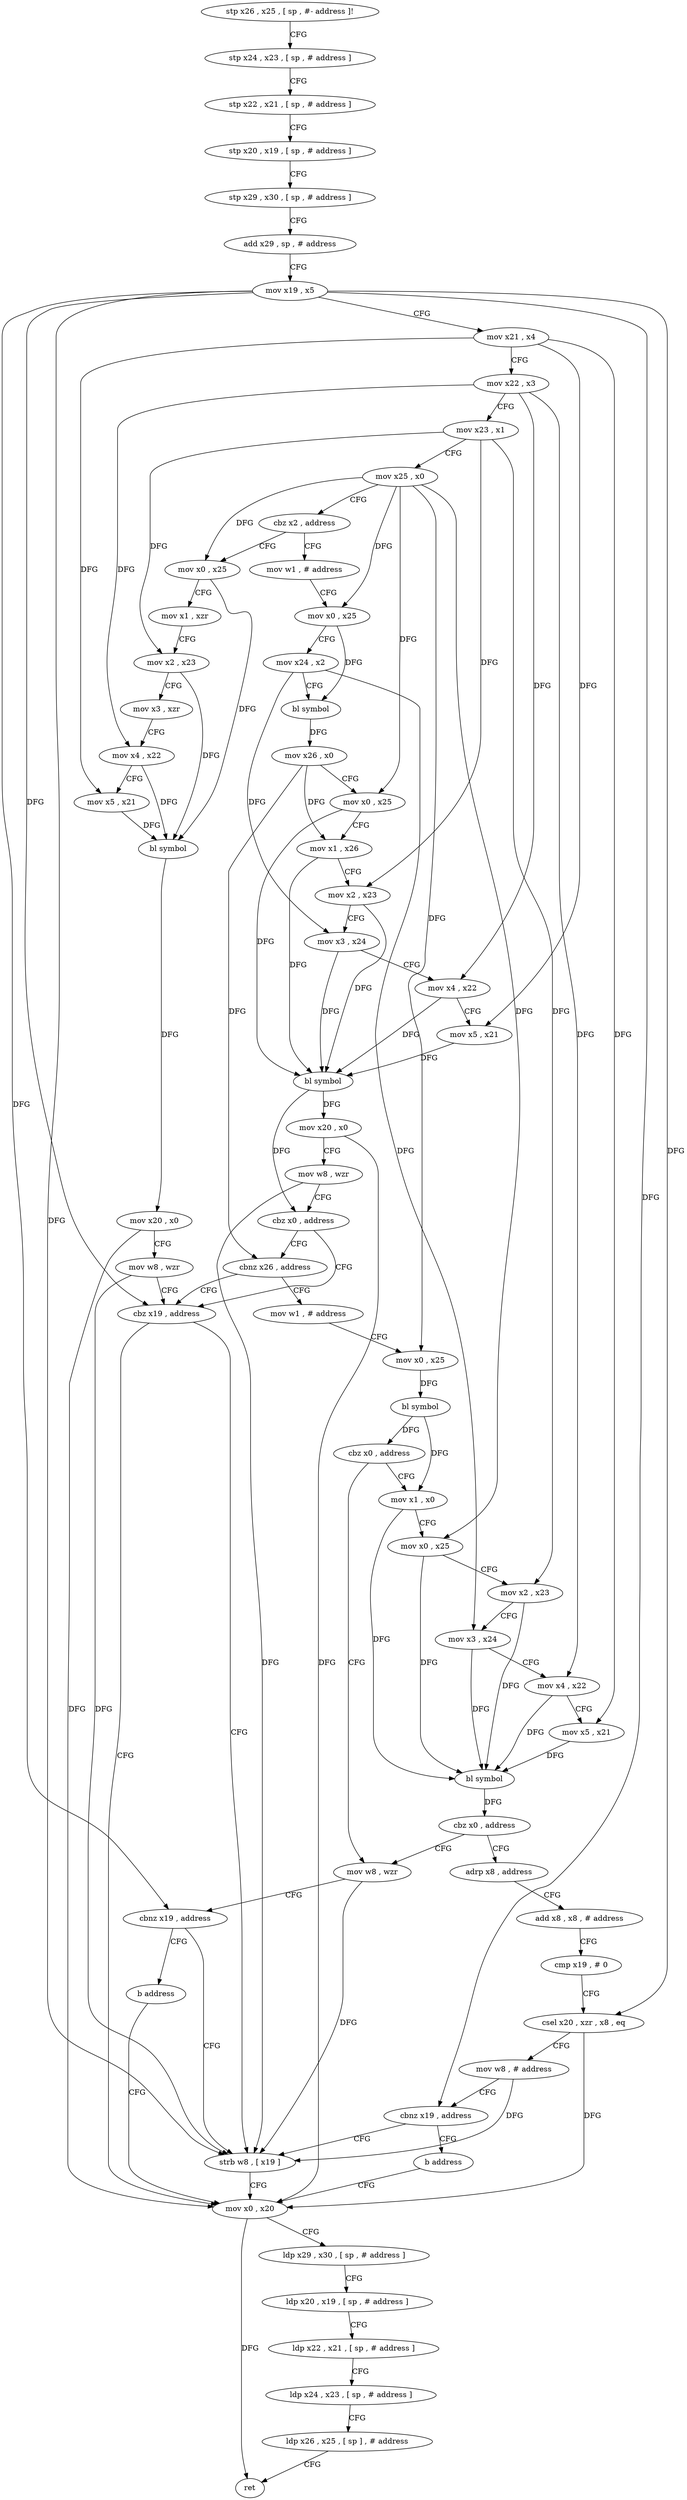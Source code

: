 digraph "func" {
"4234264" [label = "stp x26 , x25 , [ sp , #- address ]!" ]
"4234268" [label = "stp x24 , x23 , [ sp , # address ]" ]
"4234272" [label = "stp x22 , x21 , [ sp , # address ]" ]
"4234276" [label = "stp x20 , x19 , [ sp , # address ]" ]
"4234280" [label = "stp x29 , x30 , [ sp , # address ]" ]
"4234284" [label = "add x29 , sp , # address" ]
"4234288" [label = "mov x19 , x5" ]
"4234292" [label = "mov x21 , x4" ]
"4234296" [label = "mov x22 , x3" ]
"4234300" [label = "mov x23 , x1" ]
"4234304" [label = "mov x25 , x0" ]
"4234308" [label = "cbz x2 , address" ]
"4234436" [label = "mov x0 , x25" ]
"4234312" [label = "mov w1 , # address" ]
"4234440" [label = "mov x1 , xzr" ]
"4234444" [label = "mov x2 , x23" ]
"4234448" [label = "mov x3 , xzr" ]
"4234452" [label = "mov x4 , x22" ]
"4234456" [label = "mov x5 , x21" ]
"4234460" [label = "bl symbol" ]
"4234464" [label = "mov x20 , x0" ]
"4234468" [label = "mov w8 , wzr" ]
"4234472" [label = "cbz x19 , address" ]
"4234316" [label = "mov x0 , x25" ]
"4234320" [label = "mov x24 , x2" ]
"4234324" [label = "bl symbol" ]
"4234328" [label = "mov x26 , x0" ]
"4234332" [label = "mov x0 , x25" ]
"4234336" [label = "mov x1 , x26" ]
"4234340" [label = "mov x2 , x23" ]
"4234344" [label = "mov x3 , x24" ]
"4234348" [label = "mov x4 , x22" ]
"4234352" [label = "mov x5 , x21" ]
"4234356" [label = "bl symbol" ]
"4234360" [label = "mov x20 , x0" ]
"4234364" [label = "mov w8 , wzr" ]
"4234368" [label = "cbz x0 , address" ]
"4234372" [label = "cbnz x26 , address" ]
"4234480" [label = "mov x0 , x20" ]
"4234484" [label = "ldp x29 , x30 , [ sp , # address ]" ]
"4234488" [label = "ldp x20 , x19 , [ sp , # address ]" ]
"4234492" [label = "ldp x22 , x21 , [ sp , # address ]" ]
"4234496" [label = "ldp x24 , x23 , [ sp , # address ]" ]
"4234500" [label = "ldp x26 , x25 , [ sp ] , # address" ]
"4234504" [label = "ret" ]
"4234476" [label = "strb w8 , [ x19 ]" ]
"4234376" [label = "mov w1 , # address" ]
"4234380" [label = "mov x0 , x25" ]
"4234384" [label = "bl symbol" ]
"4234388" [label = "cbz x0 , address" ]
"4234424" [label = "mov w8 , wzr" ]
"4234392" [label = "mov x1 , x0" ]
"4234428" [label = "cbnz x19 , address" ]
"4234432" [label = "b address" ]
"4234396" [label = "mov x0 , x25" ]
"4234400" [label = "mov x2 , x23" ]
"4234404" [label = "mov x3 , x24" ]
"4234408" [label = "mov x4 , x22" ]
"4234412" [label = "mov x5 , x21" ]
"4234416" [label = "bl symbol" ]
"4234420" [label = "cbz x0 , address" ]
"4234508" [label = "adrp x8 , address" ]
"4234512" [label = "add x8 , x8 , # address" ]
"4234516" [label = "cmp x19 , # 0" ]
"4234520" [label = "csel x20 , xzr , x8 , eq" ]
"4234524" [label = "mov w8 , # address" ]
"4234528" [label = "cbnz x19 , address" ]
"4234532" [label = "b address" ]
"4234264" -> "4234268" [ label = "CFG" ]
"4234268" -> "4234272" [ label = "CFG" ]
"4234272" -> "4234276" [ label = "CFG" ]
"4234276" -> "4234280" [ label = "CFG" ]
"4234280" -> "4234284" [ label = "CFG" ]
"4234284" -> "4234288" [ label = "CFG" ]
"4234288" -> "4234292" [ label = "CFG" ]
"4234288" -> "4234472" [ label = "DFG" ]
"4234288" -> "4234476" [ label = "DFG" ]
"4234288" -> "4234428" [ label = "DFG" ]
"4234288" -> "4234520" [ label = "DFG" ]
"4234288" -> "4234528" [ label = "DFG" ]
"4234292" -> "4234296" [ label = "CFG" ]
"4234292" -> "4234456" [ label = "DFG" ]
"4234292" -> "4234352" [ label = "DFG" ]
"4234292" -> "4234412" [ label = "DFG" ]
"4234296" -> "4234300" [ label = "CFG" ]
"4234296" -> "4234452" [ label = "DFG" ]
"4234296" -> "4234348" [ label = "DFG" ]
"4234296" -> "4234408" [ label = "DFG" ]
"4234300" -> "4234304" [ label = "CFG" ]
"4234300" -> "4234444" [ label = "DFG" ]
"4234300" -> "4234340" [ label = "DFG" ]
"4234300" -> "4234400" [ label = "DFG" ]
"4234304" -> "4234308" [ label = "CFG" ]
"4234304" -> "4234436" [ label = "DFG" ]
"4234304" -> "4234316" [ label = "DFG" ]
"4234304" -> "4234332" [ label = "DFG" ]
"4234304" -> "4234380" [ label = "DFG" ]
"4234304" -> "4234396" [ label = "DFG" ]
"4234308" -> "4234436" [ label = "CFG" ]
"4234308" -> "4234312" [ label = "CFG" ]
"4234436" -> "4234440" [ label = "CFG" ]
"4234436" -> "4234460" [ label = "DFG" ]
"4234312" -> "4234316" [ label = "CFG" ]
"4234440" -> "4234444" [ label = "CFG" ]
"4234444" -> "4234448" [ label = "CFG" ]
"4234444" -> "4234460" [ label = "DFG" ]
"4234448" -> "4234452" [ label = "CFG" ]
"4234452" -> "4234456" [ label = "CFG" ]
"4234452" -> "4234460" [ label = "DFG" ]
"4234456" -> "4234460" [ label = "DFG" ]
"4234460" -> "4234464" [ label = "DFG" ]
"4234464" -> "4234468" [ label = "CFG" ]
"4234464" -> "4234480" [ label = "DFG" ]
"4234468" -> "4234472" [ label = "CFG" ]
"4234468" -> "4234476" [ label = "DFG" ]
"4234472" -> "4234480" [ label = "CFG" ]
"4234472" -> "4234476" [ label = "CFG" ]
"4234316" -> "4234320" [ label = "CFG" ]
"4234316" -> "4234324" [ label = "DFG" ]
"4234320" -> "4234324" [ label = "CFG" ]
"4234320" -> "4234344" [ label = "DFG" ]
"4234320" -> "4234404" [ label = "DFG" ]
"4234324" -> "4234328" [ label = "DFG" ]
"4234328" -> "4234332" [ label = "CFG" ]
"4234328" -> "4234336" [ label = "DFG" ]
"4234328" -> "4234372" [ label = "DFG" ]
"4234332" -> "4234336" [ label = "CFG" ]
"4234332" -> "4234356" [ label = "DFG" ]
"4234336" -> "4234340" [ label = "CFG" ]
"4234336" -> "4234356" [ label = "DFG" ]
"4234340" -> "4234344" [ label = "CFG" ]
"4234340" -> "4234356" [ label = "DFG" ]
"4234344" -> "4234348" [ label = "CFG" ]
"4234344" -> "4234356" [ label = "DFG" ]
"4234348" -> "4234352" [ label = "CFG" ]
"4234348" -> "4234356" [ label = "DFG" ]
"4234352" -> "4234356" [ label = "DFG" ]
"4234356" -> "4234360" [ label = "DFG" ]
"4234356" -> "4234368" [ label = "DFG" ]
"4234360" -> "4234364" [ label = "CFG" ]
"4234360" -> "4234480" [ label = "DFG" ]
"4234364" -> "4234368" [ label = "CFG" ]
"4234364" -> "4234476" [ label = "DFG" ]
"4234368" -> "4234472" [ label = "CFG" ]
"4234368" -> "4234372" [ label = "CFG" ]
"4234372" -> "4234472" [ label = "CFG" ]
"4234372" -> "4234376" [ label = "CFG" ]
"4234480" -> "4234484" [ label = "CFG" ]
"4234480" -> "4234504" [ label = "DFG" ]
"4234484" -> "4234488" [ label = "CFG" ]
"4234488" -> "4234492" [ label = "CFG" ]
"4234492" -> "4234496" [ label = "CFG" ]
"4234496" -> "4234500" [ label = "CFG" ]
"4234500" -> "4234504" [ label = "CFG" ]
"4234476" -> "4234480" [ label = "CFG" ]
"4234376" -> "4234380" [ label = "CFG" ]
"4234380" -> "4234384" [ label = "DFG" ]
"4234384" -> "4234388" [ label = "DFG" ]
"4234384" -> "4234392" [ label = "DFG" ]
"4234388" -> "4234424" [ label = "CFG" ]
"4234388" -> "4234392" [ label = "CFG" ]
"4234424" -> "4234428" [ label = "CFG" ]
"4234424" -> "4234476" [ label = "DFG" ]
"4234392" -> "4234396" [ label = "CFG" ]
"4234392" -> "4234416" [ label = "DFG" ]
"4234428" -> "4234476" [ label = "CFG" ]
"4234428" -> "4234432" [ label = "CFG" ]
"4234432" -> "4234480" [ label = "CFG" ]
"4234396" -> "4234400" [ label = "CFG" ]
"4234396" -> "4234416" [ label = "DFG" ]
"4234400" -> "4234404" [ label = "CFG" ]
"4234400" -> "4234416" [ label = "DFG" ]
"4234404" -> "4234408" [ label = "CFG" ]
"4234404" -> "4234416" [ label = "DFG" ]
"4234408" -> "4234412" [ label = "CFG" ]
"4234408" -> "4234416" [ label = "DFG" ]
"4234412" -> "4234416" [ label = "DFG" ]
"4234416" -> "4234420" [ label = "DFG" ]
"4234420" -> "4234508" [ label = "CFG" ]
"4234420" -> "4234424" [ label = "CFG" ]
"4234508" -> "4234512" [ label = "CFG" ]
"4234512" -> "4234516" [ label = "CFG" ]
"4234516" -> "4234520" [ label = "CFG" ]
"4234520" -> "4234524" [ label = "CFG" ]
"4234520" -> "4234480" [ label = "DFG" ]
"4234524" -> "4234528" [ label = "CFG" ]
"4234524" -> "4234476" [ label = "DFG" ]
"4234528" -> "4234476" [ label = "CFG" ]
"4234528" -> "4234532" [ label = "CFG" ]
"4234532" -> "4234480" [ label = "CFG" ]
}
